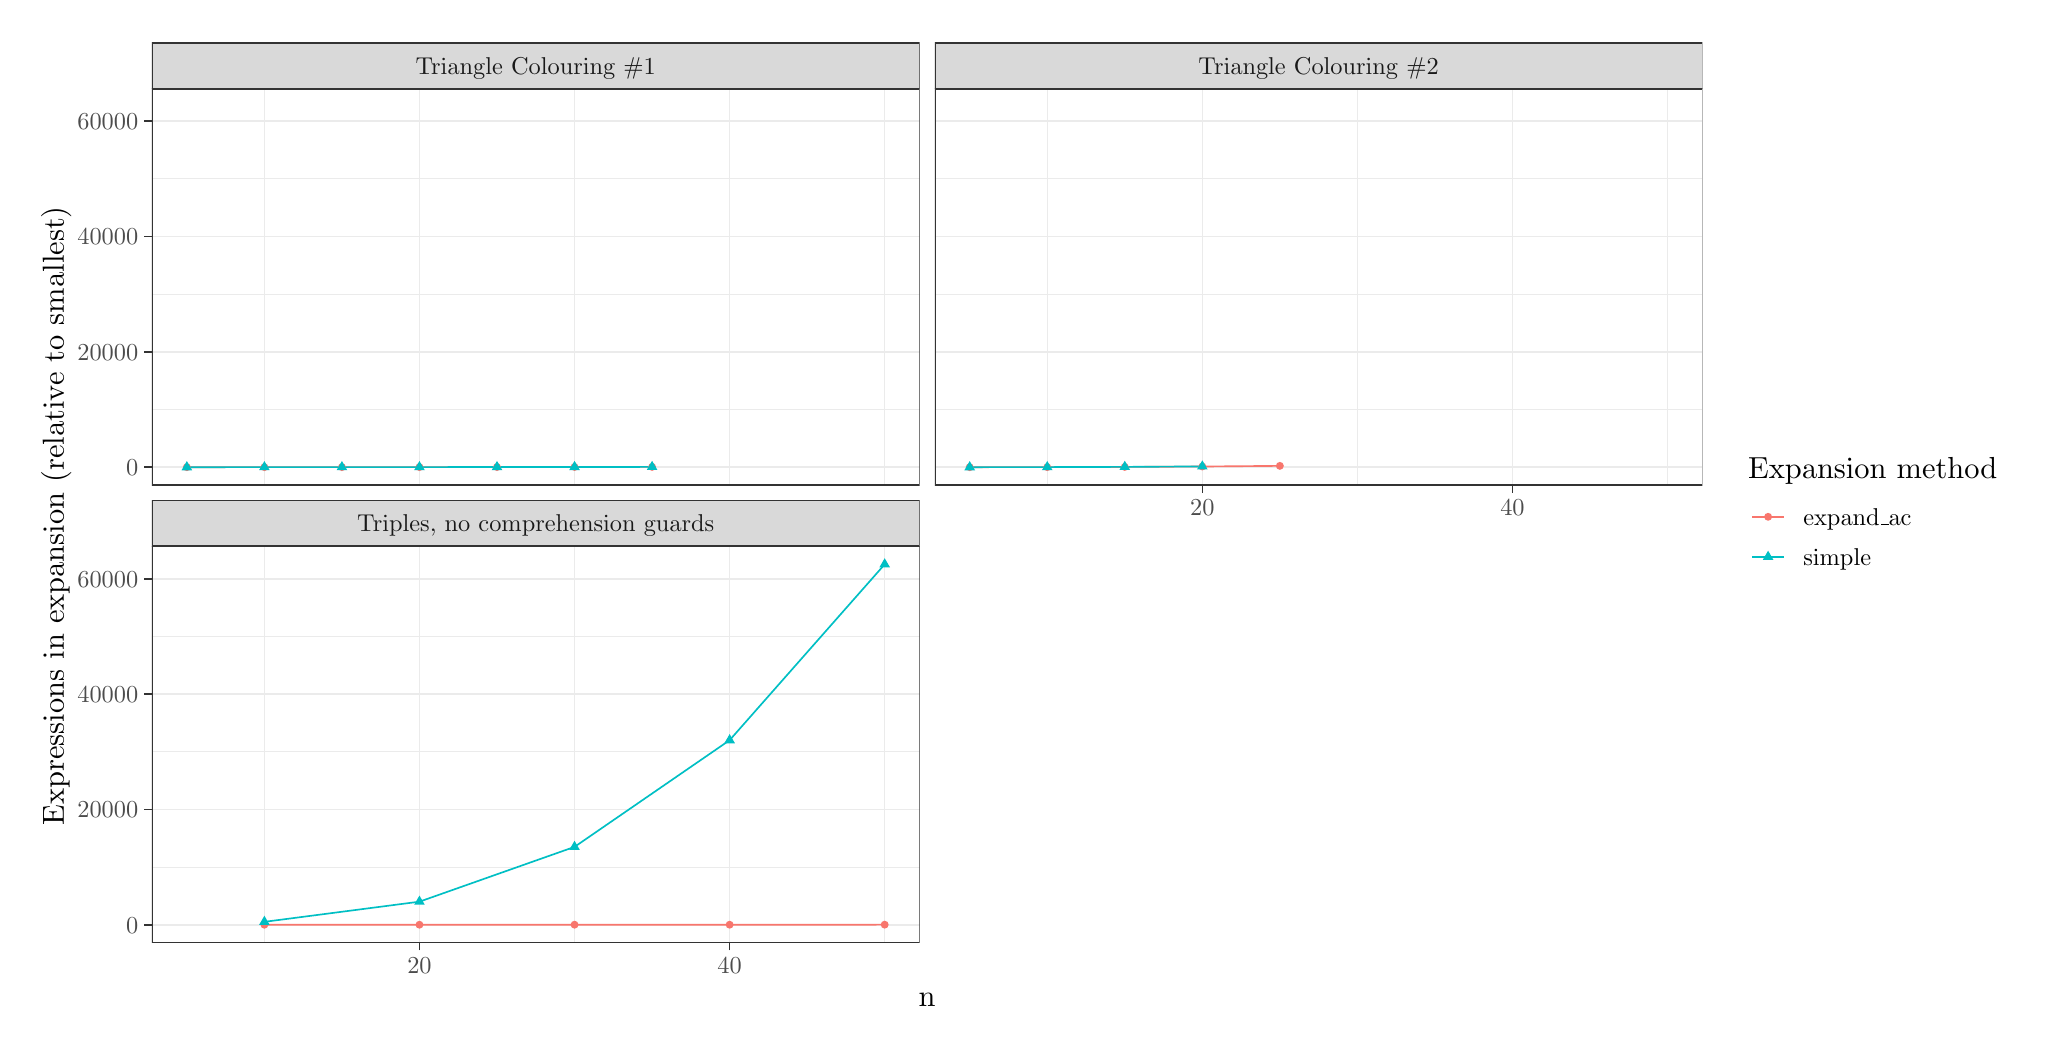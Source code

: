% Created by tikzDevice version 0.12.6 on 2025-06-15 21:17:01
% !TEX encoding = UTF-8 Unicode
\begin{tikzpicture}[x=1pt,y=1pt]
\definecolor{fillColor}{RGB}{255,255,255}
\path[use as bounding box,fill=fillColor,fill opacity=0.00] (0,0) rectangle (722.70,361.35);
\begin{scope}
\path[clip] (  0.00,  0.00) rectangle (722.70,361.35);
\definecolor{drawColor}{RGB}{255,255,255}
\definecolor{fillColor}{RGB}{255,255,255}

\path[draw=drawColor,line width= 0.6pt,line join=round,line cap=round,fill=fillColor] (  0.00,  0.00) rectangle (722.70,361.35);
\end{scope}
\begin{scope}
\path[clip] ( 44.91,196.02) rectangle (322.29,339.28);
\definecolor{fillColor}{RGB}{255,255,255}

\path[fill=fillColor] ( 44.91,196.02) rectangle (322.29,339.28);
\definecolor{drawColor}{gray}{0.92}

\path[draw=drawColor,line width= 0.3pt,line join=round] ( 44.91,223.37) --
	(322.29,223.37);

\path[draw=drawColor,line width= 0.3pt,line join=round] ( 44.91,265.04) --
	(322.29,265.04);

\path[draw=drawColor,line width= 0.3pt,line join=round] ( 44.91,306.72) --
	(322.29,306.72);

\path[draw=drawColor,line width= 0.3pt,line join=round] ( 85.54,196.02) --
	( 85.54,339.28);

\path[draw=drawColor,line width= 0.3pt,line join=round] (197.61,196.02) --
	(197.61,339.28);

\path[draw=drawColor,line width= 0.3pt,line join=round] (309.68,196.02) --
	(309.68,339.28);

\path[draw=drawColor,line width= 0.6pt,line join=round] ( 44.91,202.53) --
	(322.29,202.53);

\path[draw=drawColor,line width= 0.6pt,line join=round] ( 44.91,244.20) --
	(322.29,244.20);

\path[draw=drawColor,line width= 0.6pt,line join=round] ( 44.91,285.88) --
	(322.29,285.88);

\path[draw=drawColor,line width= 0.6pt,line join=round] ( 44.91,327.56) --
	(322.29,327.56);

\path[draw=drawColor,line width= 0.6pt,line join=round] (141.57,196.02) --
	(141.57,339.28);

\path[draw=drawColor,line width= 0.6pt,line join=round] (253.65,196.02) --
	(253.65,339.28);
\definecolor{drawColor}{RGB}{248,118,109}

\path[draw=drawColor,line width= 0.6pt,line join=round] ( 57.52,202.53) --
	( 85.54,202.54) --
	(113.55,202.55) --
	(141.57,202.56) --
	(169.59,202.58) --
	(197.61,202.60) --
	(225.63,202.63);
\definecolor{drawColor}{RGB}{0,191,196}

\path[draw=drawColor,line width= 0.6pt,line join=round] ( 57.52,202.53) --
	( 85.54,202.54) --
	(113.55,202.55) --
	(141.57,202.56) --
	(169.59,202.58) --
	(197.61,202.60) --
	(225.63,202.63);
\definecolor{fillColor}{RGB}{248,118,109}

\path[fill=fillColor] ( 57.52,202.53) circle (  1.43);

\path[fill=fillColor] ( 85.54,202.54) circle (  1.43);

\path[fill=fillColor] (113.55,202.55) circle (  1.43);

\path[fill=fillColor] (141.57,202.56) circle (  1.43);

\path[fill=fillColor] (169.59,202.58) circle (  1.43);

\path[fill=fillColor] (197.61,202.60) circle (  1.43);

\path[fill=fillColor] (225.63,202.63) circle (  1.43);
\definecolor{fillColor}{RGB}{0,191,196}

\path[fill=fillColor] ( 57.52,204.75) --
	( 59.44,201.42) --
	( 55.60,201.42) --
	cycle;

\path[fill=fillColor] ( 85.54,204.75) --
	( 87.46,201.43) --
	( 83.61,201.43) --
	cycle;

\path[fill=fillColor] (113.55,204.77) --
	(115.48,201.44) --
	(111.63,201.44) --
	cycle;

\path[fill=fillColor] (141.57,204.78) --
	(143.49,201.45) --
	(139.65,201.45) --
	cycle;

\path[fill=fillColor] (169.59,204.80) --
	(171.51,201.47) --
	(167.67,201.47) --
	cycle;

\path[fill=fillColor] (197.61,204.82) --
	(199.53,201.49) --
	(195.69,201.49) --
	cycle;

\path[fill=fillColor] (225.63,204.85) --
	(227.55,201.52) --
	(223.71,201.52) --
	cycle;
\definecolor{drawColor}{gray}{0.20}

\path[draw=drawColor,line width= 0.6pt,line join=round,line cap=round] ( 44.91,196.02) rectangle (322.29,339.28);
\end{scope}
\begin{scope}
\path[clip] ( 44.91, 30.69) rectangle (322.29,173.95);
\definecolor{fillColor}{RGB}{255,255,255}

\path[fill=fillColor] ( 44.91, 30.69) rectangle (322.29,173.95);
\definecolor{drawColor}{gray}{0.92}

\path[draw=drawColor,line width= 0.3pt,line join=round] ( 44.91, 58.03) --
	(322.29, 58.03);

\path[draw=drawColor,line width= 0.3pt,line join=round] ( 44.91, 99.71) --
	(322.29, 99.71);

\path[draw=drawColor,line width= 0.3pt,line join=round] ( 44.91,141.39) --
	(322.29,141.39);

\path[draw=drawColor,line width= 0.3pt,line join=round] ( 85.54, 30.69) --
	( 85.54,173.95);

\path[draw=drawColor,line width= 0.3pt,line join=round] (197.61, 30.69) --
	(197.61,173.95);

\path[draw=drawColor,line width= 0.3pt,line join=round] (309.68, 30.69) --
	(309.68,173.95);

\path[draw=drawColor,line width= 0.6pt,line join=round] ( 44.91, 37.20) --
	(322.29, 37.20);

\path[draw=drawColor,line width= 0.6pt,line join=round] ( 44.91, 78.87) --
	(322.29, 78.87);

\path[draw=drawColor,line width= 0.6pt,line join=round] ( 44.91,120.55) --
	(322.29,120.55);

\path[draw=drawColor,line width= 0.6pt,line join=round] ( 44.91,162.23) --
	(322.29,162.23);

\path[draw=drawColor,line width= 0.6pt,line join=round] (141.57, 30.69) --
	(141.57,173.95);

\path[draw=drawColor,line width= 0.6pt,line join=round] (253.65, 30.69) --
	(253.65,173.95);
\definecolor{drawColor}{RGB}{248,118,109}

\path[draw=drawColor,line width= 0.6pt,line join=round] ( 85.54, 37.20) --
	(141.57, 37.20) --
	(197.61, 37.21) --
	(253.65, 37.21) --
	(309.68, 37.22);
\definecolor{drawColor}{RGB}{0,191,196}

\path[draw=drawColor,line width= 0.6pt,line join=round] ( 85.54, 38.24) --
	(141.57, 45.53) --
	(197.61, 65.33) --
	(253.65,103.88) --
	(309.68,167.43);
\definecolor{fillColor}{RGB}{248,118,109}

\path[fill=fillColor] ( 85.54, 37.20) circle (  1.43);

\path[fill=fillColor] (141.57, 37.20) circle (  1.43);

\path[fill=fillColor] (197.61, 37.21) circle (  1.43);

\path[fill=fillColor] (253.65, 37.21) circle (  1.43);

\path[fill=fillColor] (309.68, 37.22) circle (  1.43);
\definecolor{fillColor}{RGB}{0,191,196}

\path[fill=fillColor] ( 85.54, 40.46) --
	( 87.46, 37.13) --
	( 83.61, 37.13) --
	cycle;

\path[fill=fillColor] (141.57, 47.75) --
	(143.49, 44.42) --
	(139.65, 44.42) --
	cycle;

\path[fill=fillColor] (197.61, 67.55) --
	(199.53, 64.22) --
	(195.69, 64.22) --
	cycle;

\path[fill=fillColor] (253.65,106.10) --
	(255.57,102.77) --
	(251.73,102.77) --
	cycle;

\path[fill=fillColor] (309.68,169.65) --
	(311.60,166.33) --
	(307.76,166.33) --
	cycle;
\definecolor{drawColor}{gray}{0.20}

\path[draw=drawColor,line width= 0.6pt,line join=round,line cap=round] ( 44.91, 30.69) rectangle (322.29,173.95);
\end{scope}
\begin{scope}
\path[clip] (327.79,196.02) rectangle (605.17,339.28);
\definecolor{fillColor}{RGB}{255,255,255}

\path[fill=fillColor] (327.79,196.02) rectangle (605.17,339.28);
\definecolor{drawColor}{gray}{0.92}

\path[draw=drawColor,line width= 0.3pt,line join=round] (327.79,223.37) --
	(605.17,223.37);

\path[draw=drawColor,line width= 0.3pt,line join=round] (327.79,265.04) --
	(605.17,265.04);

\path[draw=drawColor,line width= 0.3pt,line join=round] (327.79,306.72) --
	(605.17,306.72);

\path[draw=drawColor,line width= 0.3pt,line join=round] (368.42,196.02) --
	(368.42,339.28);

\path[draw=drawColor,line width= 0.3pt,line join=round] (480.49,196.02) --
	(480.49,339.28);

\path[draw=drawColor,line width= 0.3pt,line join=round] (592.57,196.02) --
	(592.57,339.28);

\path[draw=drawColor,line width= 0.6pt,line join=round] (327.79,202.53) --
	(605.17,202.53);

\path[draw=drawColor,line width= 0.6pt,line join=round] (327.79,244.20) --
	(605.17,244.20);

\path[draw=drawColor,line width= 0.6pt,line join=round] (327.79,285.88) --
	(605.17,285.88);

\path[draw=drawColor,line width= 0.6pt,line join=round] (327.79,327.56) --
	(605.17,327.56);

\path[draw=drawColor,line width= 0.6pt,line join=round] (424.46,196.02) --
	(424.46,339.28);

\path[draw=drawColor,line width= 0.6pt,line join=round] (536.53,196.02) --
	(536.53,339.28);
\definecolor{drawColor}{RGB}{248,118,109}

\path[draw=drawColor,line width= 0.6pt,line join=round] (340.40,202.53) --
	(368.42,202.55) --
	(396.44,202.62) --
	(424.46,202.77) --
	(452.47,203.01);
\definecolor{drawColor}{RGB}{0,191,196}

\path[draw=drawColor,line width= 0.6pt,line join=round] (340.40,202.53) --
	(368.42,202.56) --
	(396.44,202.64) --
	(424.46,202.81);
\definecolor{fillColor}{RGB}{248,118,109}

\path[fill=fillColor] (340.40,202.53) circle (  1.43);

\path[fill=fillColor] (368.42,202.55) circle (  1.43);

\path[fill=fillColor] (396.44,202.62) circle (  1.43);

\path[fill=fillColor] (424.46,202.77) circle (  1.43);

\path[fill=fillColor] (452.47,203.01) circle (  1.43);
\definecolor{fillColor}{RGB}{0,191,196}

\path[fill=fillColor] (340.40,204.75) --
	(342.32,201.42) --
	(338.48,201.42) --
	cycle;

\path[fill=fillColor] (368.42,204.78) --
	(370.34,201.45) --
	(366.50,201.45) --
	cycle;

\path[fill=fillColor] (396.44,204.86) --
	(398.36,201.54) --
	(394.52,201.54) --
	cycle;

\path[fill=fillColor] (424.46,205.02) --
	(426.38,201.70) --
	(422.53,201.70) --
	cycle;
\definecolor{drawColor}{gray}{0.20}

\path[draw=drawColor,line width= 0.6pt,line join=round,line cap=round] (327.79,196.02) rectangle (605.17,339.28);
\end{scope}
\begin{scope}
\path[clip] ( 44.91,173.95) rectangle (322.29,190.52);
\definecolor{drawColor}{gray}{0.20}
\definecolor{fillColor}{gray}{0.85}

\path[draw=drawColor,line width= 0.6pt,line join=round,line cap=round,fill=fillColor] ( 44.91,173.95) rectangle (322.29,190.52);
\definecolor{drawColor}{gray}{0.10}

\node[text=drawColor,anchor=base,inner sep=0pt, outer sep=0pt, scale=  0.88] at (183.60,179.20) {Triples, no comprehension guards};
\end{scope}
\begin{scope}
\path[clip] ( 44.91,339.28) rectangle (322.29,355.85);
\definecolor{drawColor}{gray}{0.20}
\definecolor{fillColor}{gray}{0.85}

\path[draw=drawColor,line width= 0.6pt,line join=round,line cap=round,fill=fillColor] ( 44.91,339.28) rectangle (322.29,355.85);
\definecolor{drawColor}{gray}{0.10}

\node[text=drawColor,anchor=base,inner sep=0pt, outer sep=0pt, scale=  0.88] at (183.60,344.53) {Triangle Colouring {\#}1};
\end{scope}
\begin{scope}
\path[clip] (327.79,339.28) rectangle (605.17,355.85);
\definecolor{drawColor}{gray}{0.20}
\definecolor{fillColor}{gray}{0.85}

\path[draw=drawColor,line width= 0.6pt,line join=round,line cap=round,fill=fillColor] (327.79,339.28) rectangle (605.17,355.85);
\definecolor{drawColor}{gray}{0.10}

\node[text=drawColor,anchor=base,inner sep=0pt, outer sep=0pt, scale=  0.88] at (466.48,344.53) {Triangle Colouring {\#}2};
\end{scope}
\begin{scope}
\path[clip] (  0.00,  0.00) rectangle (722.70,361.35);
\definecolor{drawColor}{gray}{0.20}

\path[draw=drawColor,line width= 0.6pt,line join=round] (141.57, 27.94) --
	(141.57, 30.69);

\path[draw=drawColor,line width= 0.6pt,line join=round] (253.65, 27.94) --
	(253.65, 30.69);
\end{scope}
\begin{scope}
\path[clip] (  0.00,  0.00) rectangle (722.70,361.35);
\definecolor{drawColor}{gray}{0.30}

\node[text=drawColor,anchor=base,inner sep=0pt, outer sep=0pt, scale=  0.88] at (141.57, 19.68) {20};

\node[text=drawColor,anchor=base,inner sep=0pt, outer sep=0pt, scale=  0.88] at (253.65, 19.68) {40};
\end{scope}
\begin{scope}
\path[clip] (  0.00,  0.00) rectangle (722.70,361.35);
\definecolor{drawColor}{gray}{0.20}

\path[draw=drawColor,line width= 0.6pt,line join=round] (424.46,193.27) --
	(424.46,196.02);

\path[draw=drawColor,line width= 0.6pt,line join=round] (536.53,193.27) --
	(536.53,196.02);
\end{scope}
\begin{scope}
\path[clip] (  0.00,  0.00) rectangle (722.70,361.35);
\definecolor{drawColor}{gray}{0.30}

\node[text=drawColor,anchor=base,inner sep=0pt, outer sep=0pt, scale=  0.88] at (424.46,185.01) {20};

\node[text=drawColor,anchor=base,inner sep=0pt, outer sep=0pt, scale=  0.88] at (536.53,185.01) {40};
\end{scope}
\begin{scope}
\path[clip] (  0.00,  0.00) rectangle (722.70,361.35);
\definecolor{drawColor}{gray}{0.30}

\node[text=drawColor,anchor=base east,inner sep=0pt, outer sep=0pt, scale=  0.88] at ( 39.96,199.50) {0};

\node[text=drawColor,anchor=base east,inner sep=0pt, outer sep=0pt, scale=  0.88] at ( 39.96,241.17) {20000};

\node[text=drawColor,anchor=base east,inner sep=0pt, outer sep=0pt, scale=  0.88] at ( 39.96,282.85) {40000};

\node[text=drawColor,anchor=base east,inner sep=0pt, outer sep=0pt, scale=  0.88] at ( 39.96,324.53) {60000};
\end{scope}
\begin{scope}
\path[clip] (  0.00,  0.00) rectangle (722.70,361.35);
\definecolor{drawColor}{gray}{0.20}

\path[draw=drawColor,line width= 0.6pt,line join=round] ( 42.16,202.53) --
	( 44.91,202.53);

\path[draw=drawColor,line width= 0.6pt,line join=round] ( 42.16,244.20) --
	( 44.91,244.20);

\path[draw=drawColor,line width= 0.6pt,line join=round] ( 42.16,285.88) --
	( 44.91,285.88);

\path[draw=drawColor,line width= 0.6pt,line join=round] ( 42.16,327.56) --
	( 44.91,327.56);
\end{scope}
\begin{scope}
\path[clip] (  0.00,  0.00) rectangle (722.70,361.35);
\definecolor{drawColor}{gray}{0.30}

\node[text=drawColor,anchor=base east,inner sep=0pt, outer sep=0pt, scale=  0.88] at ( 39.96, 34.17) {0};

\node[text=drawColor,anchor=base east,inner sep=0pt, outer sep=0pt, scale=  0.88] at ( 39.96, 75.84) {20000};

\node[text=drawColor,anchor=base east,inner sep=0pt, outer sep=0pt, scale=  0.88] at ( 39.96,117.52) {40000};

\node[text=drawColor,anchor=base east,inner sep=0pt, outer sep=0pt, scale=  0.88] at ( 39.96,159.19) {60000};
\end{scope}
\begin{scope}
\path[clip] (  0.00,  0.00) rectangle (722.70,361.35);
\definecolor{drawColor}{gray}{0.20}

\path[draw=drawColor,line width= 0.6pt,line join=round] ( 42.16, 37.20) --
	( 44.91, 37.20);

\path[draw=drawColor,line width= 0.6pt,line join=round] ( 42.16, 78.87) --
	( 44.91, 78.87);

\path[draw=drawColor,line width= 0.6pt,line join=round] ( 42.16,120.55) --
	( 44.91,120.55);

\path[draw=drawColor,line width= 0.6pt,line join=round] ( 42.16,162.23) --
	( 44.91,162.23);
\end{scope}
\begin{scope}
\path[clip] (  0.00,  0.00) rectangle (722.70,361.35);
\definecolor{drawColor}{RGB}{0,0,0}

\node[text=drawColor,anchor=base,inner sep=0pt, outer sep=0pt, scale=  1.10] at (325.04,  7.64) {n};
\end{scope}
\begin{scope}
\path[clip] (  0.00,  0.00) rectangle (722.70,361.35);
\definecolor{drawColor}{RGB}{0,0,0}

\node[text=drawColor,rotate= 90.00,anchor=base,inner sep=0pt, outer sep=0pt, scale=  1.10] at ( 13.08,184.98) {Expressions in expansion (relative to smallest)};
\end{scope}
\begin{scope}
\path[clip] (  0.00,  0.00) rectangle (722.70,361.35);
\definecolor{fillColor}{RGB}{255,255,255}

\path[fill=fillColor] (616.17,157.42) rectangle (717.20,212.54);
\end{scope}
\begin{scope}
\path[clip] (  0.00,  0.00) rectangle (722.70,361.35);
\definecolor{drawColor}{RGB}{0,0,0}

\node[text=drawColor,anchor=base west,inner sep=0pt, outer sep=0pt, scale=  1.10] at (621.67,198.40) {Expansion method};
\end{scope}
\begin{scope}
\path[clip] (  0.00,  0.00) rectangle (722.70,361.35);
\definecolor{fillColor}{RGB}{255,255,255}

\path[fill=fillColor] (621.67,177.37) rectangle (636.13,191.83);
\end{scope}
\begin{scope}
\path[clip] (  0.00,  0.00) rectangle (722.70,361.35);
\definecolor{drawColor}{RGB}{248,118,109}

\path[draw=drawColor,line width= 0.6pt,line join=round] (623.12,184.60) -- (634.68,184.60);
\end{scope}
\begin{scope}
\path[clip] (  0.00,  0.00) rectangle (722.70,361.35);
\definecolor{fillColor}{RGB}{248,118,109}

\path[fill=fillColor] (628.90,184.60) circle (  1.43);
\end{scope}
\begin{scope}
\path[clip] (  0.00,  0.00) rectangle (722.70,361.35);
\definecolor{fillColor}{RGB}{255,255,255}

\path[fill=fillColor] (621.67,162.92) rectangle (636.13,177.38);
\end{scope}
\begin{scope}
\path[clip] (  0.00,  0.00) rectangle (722.70,361.35);
\definecolor{drawColor}{RGB}{0,191,196}

\path[draw=drawColor,line width= 0.6pt,line join=round] (623.12,170.15) -- (634.68,170.15);
\end{scope}
\begin{scope}
\path[clip] (  0.00,  0.00) rectangle (722.70,361.35);
\definecolor{fillColor}{RGB}{0,191,196}

\path[fill=fillColor] (628.90,172.37) --
	(630.82,169.04) --
	(626.98,169.04) --
	cycle;
\end{scope}
\begin{scope}
\path[clip] (  0.00,  0.00) rectangle (722.70,361.35);
\definecolor{drawColor}{RGB}{0,0,0}

\node[text=drawColor,anchor=base west,inner sep=0pt, outer sep=0pt, scale=  0.88] at (641.63,181.57) {expand{\_{}}ac};
\end{scope}
\begin{scope}
\path[clip] (  0.00,  0.00) rectangle (722.70,361.35);
\definecolor{drawColor}{RGB}{0,0,0}

\node[text=drawColor,anchor=base west,inner sep=0pt, outer sep=0pt, scale=  0.88] at (641.63,167.12) {simple};
\end{scope}
\end{tikzpicture}
